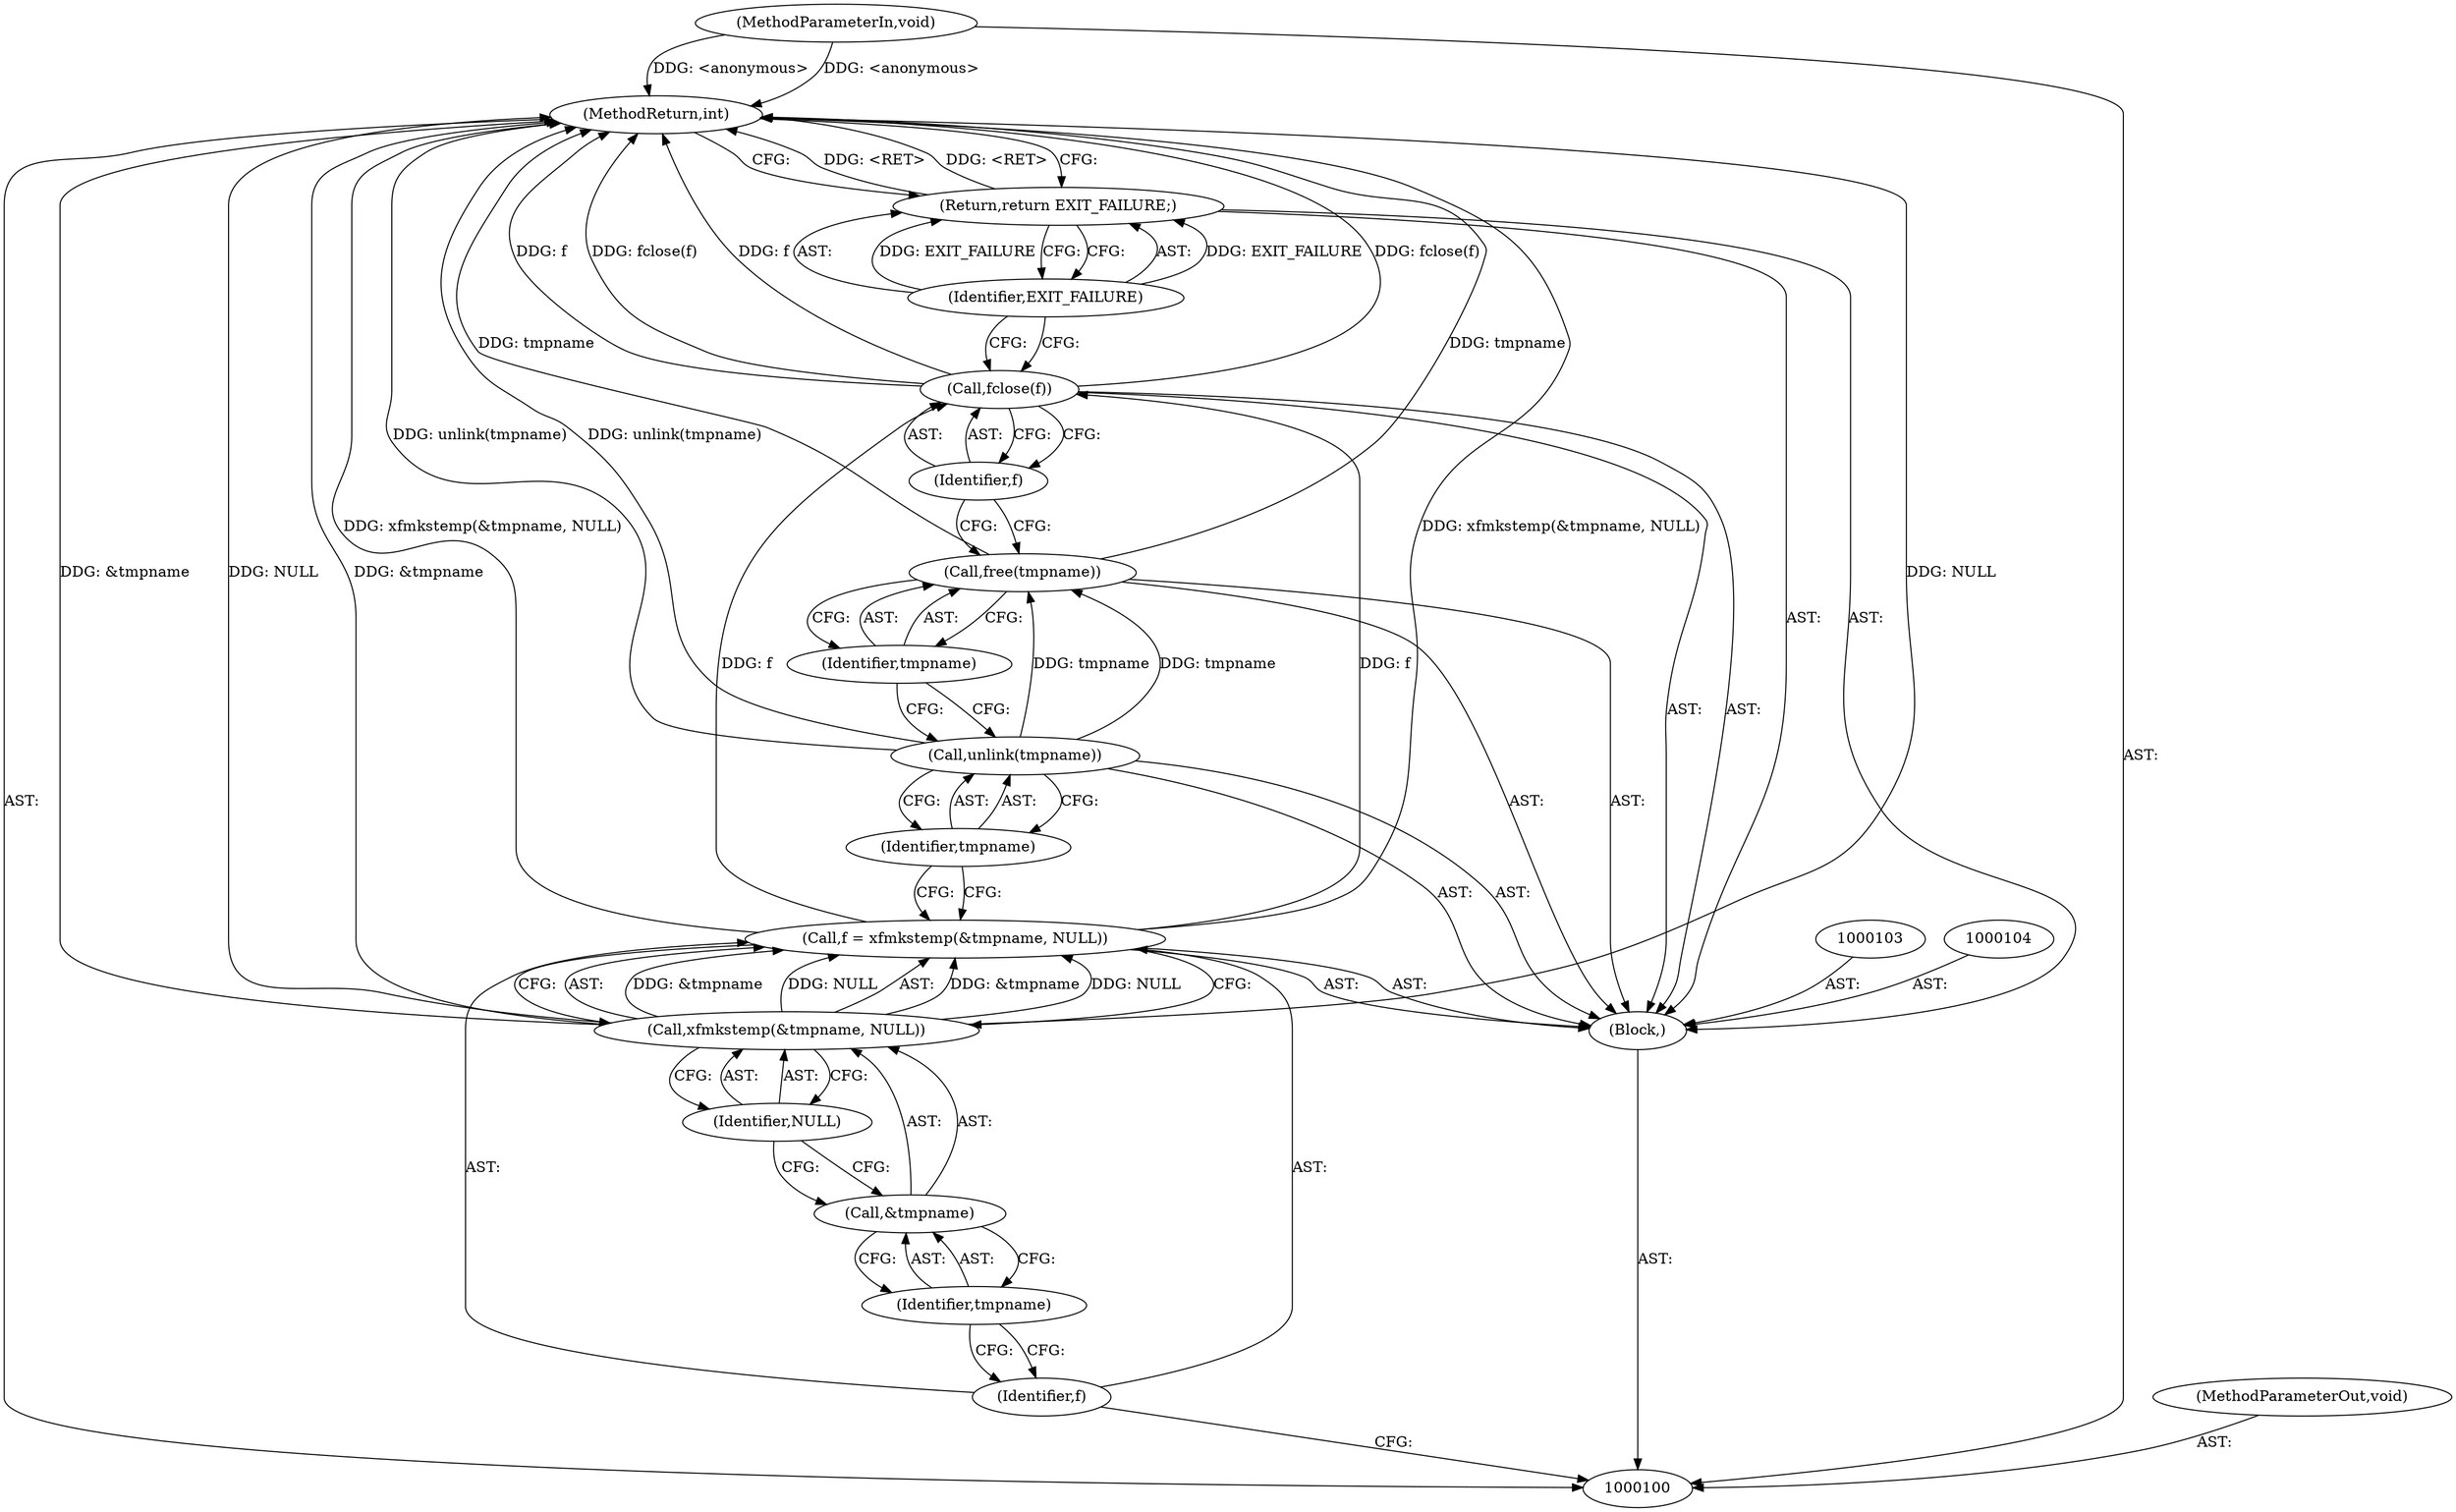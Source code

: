 digraph "1_util-linux_bde91c85bdc77975155058276f99d2e0f5eab5a9" {
"1000119" [label="(MethodReturn,int)"];
"1000101" [label="(MethodParameterIn,void)"];
"1000152" [label="(MethodParameterOut,void)"];
"1000102" [label="(Block,)"];
"1000105" [label="(Call,f = xfmkstemp(&tmpname, NULL))"];
"1000106" [label="(Identifier,f)"];
"1000108" [label="(Call,&tmpname)"];
"1000109" [label="(Identifier,tmpname)"];
"1000110" [label="(Identifier,NULL)"];
"1000107" [label="(Call,xfmkstemp(&tmpname, NULL))"];
"1000111" [label="(Call,unlink(tmpname))"];
"1000112" [label="(Identifier,tmpname)"];
"1000113" [label="(Call,free(tmpname))"];
"1000114" [label="(Identifier,tmpname)"];
"1000115" [label="(Call,fclose(f))"];
"1000116" [label="(Identifier,f)"];
"1000117" [label="(Return,return EXIT_FAILURE;)"];
"1000118" [label="(Identifier,EXIT_FAILURE)"];
"1000119" -> "1000100"  [label="AST: "];
"1000119" -> "1000117"  [label="CFG: "];
"1000107" -> "1000119"  [label="DDG: &tmpname"];
"1000107" -> "1000119"  [label="DDG: NULL"];
"1000105" -> "1000119"  [label="DDG: xfmkstemp(&tmpname, NULL)"];
"1000113" -> "1000119"  [label="DDG: tmpname"];
"1000115" -> "1000119"  [label="DDG: fclose(f)"];
"1000115" -> "1000119"  [label="DDG: f"];
"1000101" -> "1000119"  [label="DDG: <anonymous>"];
"1000111" -> "1000119"  [label="DDG: unlink(tmpname)"];
"1000117" -> "1000119"  [label="DDG: <RET>"];
"1000101" -> "1000100"  [label="AST: "];
"1000101" -> "1000119"  [label="DDG: <anonymous>"];
"1000152" -> "1000100"  [label="AST: "];
"1000102" -> "1000100"  [label="AST: "];
"1000103" -> "1000102"  [label="AST: "];
"1000104" -> "1000102"  [label="AST: "];
"1000105" -> "1000102"  [label="AST: "];
"1000111" -> "1000102"  [label="AST: "];
"1000113" -> "1000102"  [label="AST: "];
"1000115" -> "1000102"  [label="AST: "];
"1000117" -> "1000102"  [label="AST: "];
"1000105" -> "1000102"  [label="AST: "];
"1000105" -> "1000107"  [label="CFG: "];
"1000106" -> "1000105"  [label="AST: "];
"1000107" -> "1000105"  [label="AST: "];
"1000112" -> "1000105"  [label="CFG: "];
"1000105" -> "1000119"  [label="DDG: xfmkstemp(&tmpname, NULL)"];
"1000107" -> "1000105"  [label="DDG: &tmpname"];
"1000107" -> "1000105"  [label="DDG: NULL"];
"1000105" -> "1000115"  [label="DDG: f"];
"1000106" -> "1000105"  [label="AST: "];
"1000106" -> "1000100"  [label="CFG: "];
"1000109" -> "1000106"  [label="CFG: "];
"1000108" -> "1000107"  [label="AST: "];
"1000108" -> "1000109"  [label="CFG: "];
"1000109" -> "1000108"  [label="AST: "];
"1000110" -> "1000108"  [label="CFG: "];
"1000109" -> "1000108"  [label="AST: "];
"1000109" -> "1000106"  [label="CFG: "];
"1000108" -> "1000109"  [label="CFG: "];
"1000110" -> "1000107"  [label="AST: "];
"1000110" -> "1000108"  [label="CFG: "];
"1000107" -> "1000110"  [label="CFG: "];
"1000107" -> "1000105"  [label="AST: "];
"1000107" -> "1000110"  [label="CFG: "];
"1000108" -> "1000107"  [label="AST: "];
"1000110" -> "1000107"  [label="AST: "];
"1000105" -> "1000107"  [label="CFG: "];
"1000107" -> "1000119"  [label="DDG: &tmpname"];
"1000107" -> "1000119"  [label="DDG: NULL"];
"1000107" -> "1000105"  [label="DDG: &tmpname"];
"1000107" -> "1000105"  [label="DDG: NULL"];
"1000111" -> "1000102"  [label="AST: "];
"1000111" -> "1000112"  [label="CFG: "];
"1000112" -> "1000111"  [label="AST: "];
"1000114" -> "1000111"  [label="CFG: "];
"1000111" -> "1000119"  [label="DDG: unlink(tmpname)"];
"1000111" -> "1000113"  [label="DDG: tmpname"];
"1000112" -> "1000111"  [label="AST: "];
"1000112" -> "1000105"  [label="CFG: "];
"1000111" -> "1000112"  [label="CFG: "];
"1000113" -> "1000102"  [label="AST: "];
"1000113" -> "1000114"  [label="CFG: "];
"1000114" -> "1000113"  [label="AST: "];
"1000116" -> "1000113"  [label="CFG: "];
"1000113" -> "1000119"  [label="DDG: tmpname"];
"1000111" -> "1000113"  [label="DDG: tmpname"];
"1000114" -> "1000113"  [label="AST: "];
"1000114" -> "1000111"  [label="CFG: "];
"1000113" -> "1000114"  [label="CFG: "];
"1000115" -> "1000102"  [label="AST: "];
"1000115" -> "1000116"  [label="CFG: "];
"1000116" -> "1000115"  [label="AST: "];
"1000118" -> "1000115"  [label="CFG: "];
"1000115" -> "1000119"  [label="DDG: fclose(f)"];
"1000115" -> "1000119"  [label="DDG: f"];
"1000105" -> "1000115"  [label="DDG: f"];
"1000116" -> "1000115"  [label="AST: "];
"1000116" -> "1000113"  [label="CFG: "];
"1000115" -> "1000116"  [label="CFG: "];
"1000117" -> "1000102"  [label="AST: "];
"1000117" -> "1000118"  [label="CFG: "];
"1000118" -> "1000117"  [label="AST: "];
"1000119" -> "1000117"  [label="CFG: "];
"1000117" -> "1000119"  [label="DDG: <RET>"];
"1000118" -> "1000117"  [label="DDG: EXIT_FAILURE"];
"1000118" -> "1000117"  [label="AST: "];
"1000118" -> "1000115"  [label="CFG: "];
"1000117" -> "1000118"  [label="CFG: "];
"1000118" -> "1000117"  [label="DDG: EXIT_FAILURE"];
}

